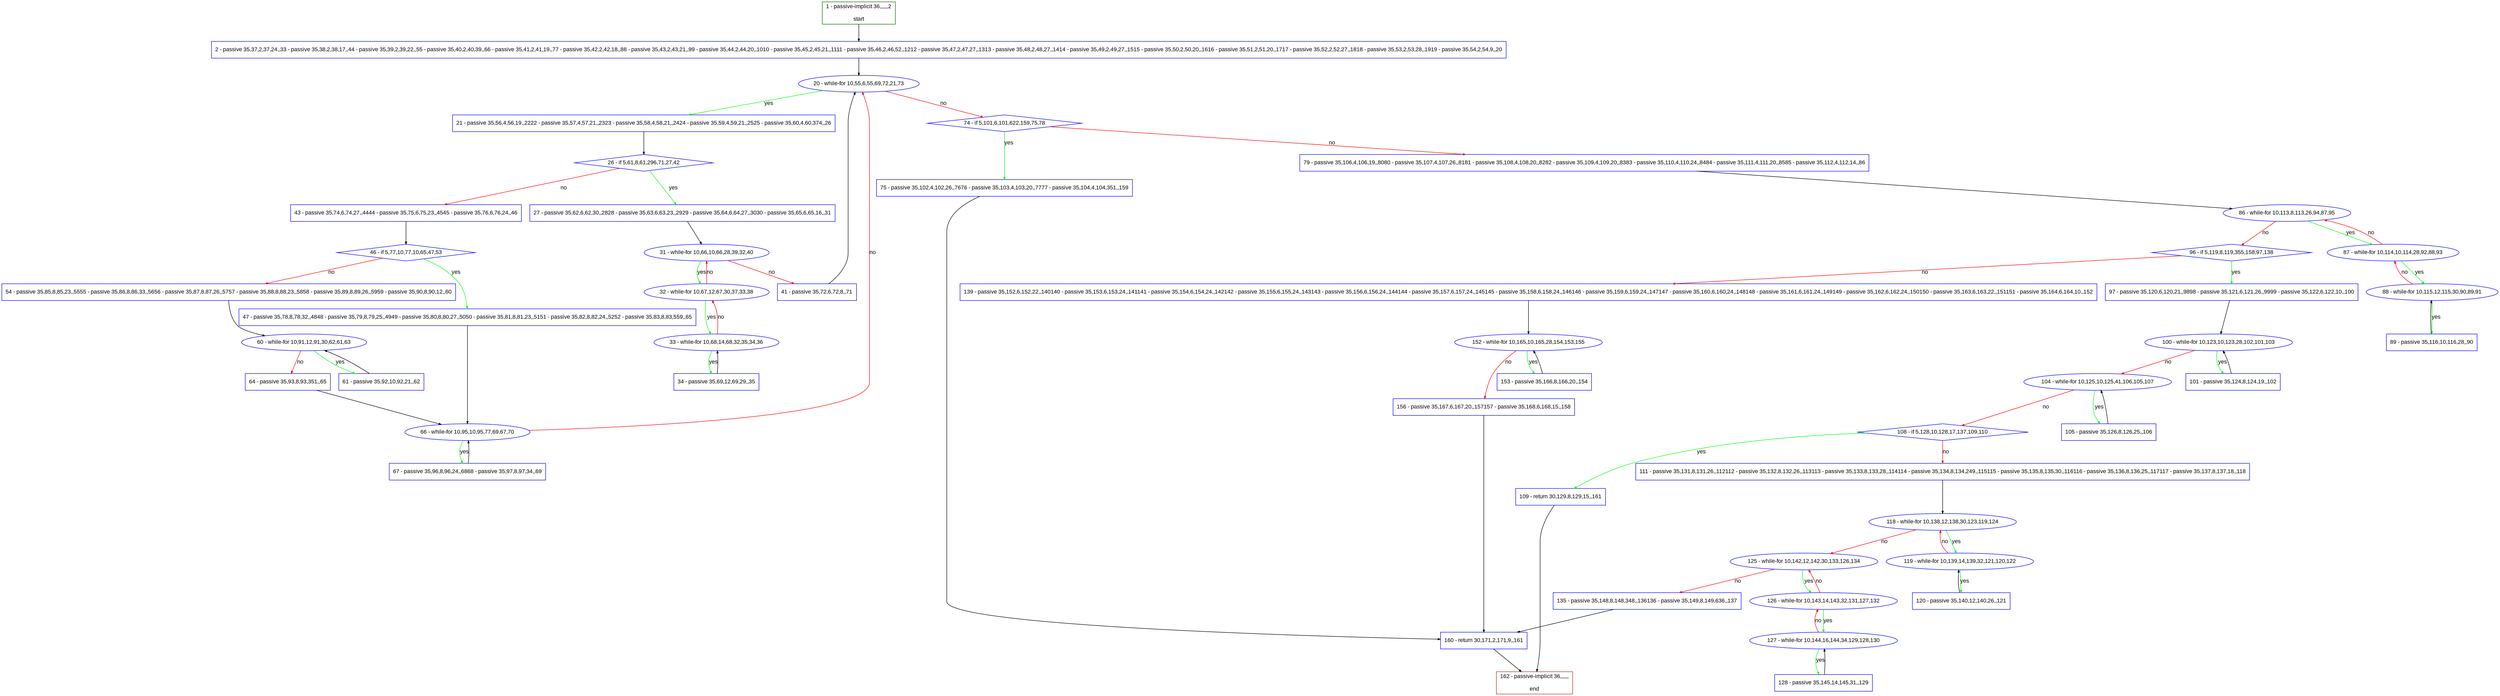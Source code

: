 digraph "" {
  graph [pack="true", label="", fontsize="12", packmode="clust", fontname="Arial", fillcolor="#FFFFCC", bgcolor="white", style="rounded,filled", compound="true"];
  node [node_initialized="no", label="", color="grey", fontsize="12", fillcolor="white", fontname="Arial", style="filled", shape="rectangle", compound="true", fixedsize="false"];
  edge [fontcolor="black", arrowhead="normal", arrowtail="none", arrowsize="0.5", ltail="", label="", color="black", fontsize="12", lhead="", fontname="Arial", dir="forward", compound="true"];
  __N1 [label="2 - passive 35,37,2,37,24,,33 - passive 35,38,2,38,17,,44 - passive 35,39,2,39,22,,55 - passive 35,40,2,40,39,,66 - passive 35,41,2,41,19,,77 - passive 35,42,2,42,18,,88 - passive 35,43,2,43,21,,99 - passive 35,44,2,44,20,,1010 - passive 35,45,2,45,21,,1111 - passive 35,46,2,46,52,,1212 - passive 35,47,2,47,27,,1313 - passive 35,48,2,48,27,,1414 - passive 35,49,2,49,27,,1515 - passive 35,50,2,50,20,,1616 - passive 35,51,2,51,20,,1717 - passive 35,52,2,52,27,,1818 - passive 35,53,2,53,28,,1919 - passive 35,54,2,54,9,,20", color="#0000ff", fillcolor="#ffffff", style="filled", shape="box"];
  __N2 [label="1 - passive-implicit 36,,,,,,2\n\nstart", color="#006400", fillcolor="#ffffff", style="filled", shape="box"];
  __N3 [label="20 - while-for 10,55,6,55,69,72,21,73", color="#0000ff", fillcolor="#ffffff", style="filled", shape="oval"];
  __N4 [label="21 - passive 35,56,4,56,19,,2222 - passive 35,57,4,57,21,,2323 - passive 35,58,4,58,21,,2424 - passive 35,59,4,59,21,,2525 - passive 35,60,4,60,374,,26", color="#0000ff", fillcolor="#ffffff", style="filled", shape="box"];
  __N5 [label="74 - if 5,101,6,101,622,159,75,78", color="#0000ff", fillcolor="#ffffff", style="filled", shape="diamond"];
  __N6 [label="26 - if 5,61,8,61,296,71,27,42", color="#0000ff", fillcolor="#ffffff", style="filled", shape="diamond"];
  __N7 [label="27 - passive 35,62,6,62,30,,2828 - passive 35,63,6,63,23,,2929 - passive 35,64,6,64,27,,3030 - passive 35,65,6,65,16,,31", color="#0000ff", fillcolor="#ffffff", style="filled", shape="box"];
  __N8 [label="43 - passive 35,74,6,74,27,,4444 - passive 35,75,6,75,23,,4545 - passive 35,76,6,76,24,,46", color="#0000ff", fillcolor="#ffffff", style="filled", shape="box"];
  __N9 [label="31 - while-for 10,66,10,66,28,39,32,40", color="#0000ff", fillcolor="#ffffff", style="filled", shape="oval"];
  __N10 [label="32 - while-for 10,67,12,67,30,37,33,38", color="#0000ff", fillcolor="#ffffff", style="filled", shape="oval"];
  __N11 [label="41 - passive 35,72,6,72,8,,71", color="#0000ff", fillcolor="#ffffff", style="filled", shape="box"];
  __N12 [label="33 - while-for 10,68,14,68,32,35,34,36", color="#0000ff", fillcolor="#ffffff", style="filled", shape="oval"];
  __N13 [label="34 - passive 35,69,12,69,29,,35", color="#0000ff", fillcolor="#ffffff", style="filled", shape="box"];
  __N14 [label="46 - if 5,77,10,77,10,65,47,53", color="#0000ff", fillcolor="#ffffff", style="filled", shape="diamond"];
  __N15 [label="47 - passive 35,78,8,78,32,,4848 - passive 35,79,8,79,25,,4949 - passive 35,80,8,80,27,,5050 - passive 35,81,8,81,23,,5151 - passive 35,82,8,82,24,,5252 - passive 35,83,8,83,559,,65", color="#0000ff", fillcolor="#ffffff", style="filled", shape="box"];
  __N16 [label="54 - passive 35,85,8,85,23,,5555 - passive 35,86,8,86,33,,5656 - passive 35,87,8,87,26,,5757 - passive 35,88,8,88,23,,5858 - passive 35,89,8,89,26,,5959 - passive 35,90,8,90,12,,60", color="#0000ff", fillcolor="#ffffff", style="filled", shape="box"];
  __N17 [label="66 - while-for 10,95,10,95,77,69,67,70", color="#0000ff", fillcolor="#ffffff", style="filled", shape="oval"];
  __N18 [label="60 - while-for 10,91,12,91,30,62,61,63", color="#0000ff", fillcolor="#ffffff", style="filled", shape="oval"];
  __N19 [label="61 - passive 35,92,10,92,21,,62", color="#0000ff", fillcolor="#ffffff", style="filled", shape="box"];
  __N20 [label="64 - passive 35,93,8,93,351,,65", color="#0000ff", fillcolor="#ffffff", style="filled", shape="box"];
  __N21 [label="67 - passive 35,96,8,96,24,,6868 - passive 35,97,8,97,34,,69", color="#0000ff", fillcolor="#ffffff", style="filled", shape="box"];
  __N22 [label="75 - passive 35,102,4,102,26,,7676 - passive 35,103,4,103,20,,7777 - passive 35,104,4,104,351,,159", color="#0000ff", fillcolor="#ffffff", style="filled", shape="box"];
  __N23 [label="79 - passive 35,106,4,106,19,,8080 - passive 35,107,4,107,26,,8181 - passive 35,108,4,108,20,,8282 - passive 35,109,4,109,20,,8383 - passive 35,110,4,110,24,,8484 - passive 35,111,4,111,20,,8585 - passive 35,112,4,112,14,,86", color="#0000ff", fillcolor="#ffffff", style="filled", shape="box"];
  __N24 [label="160 - return 30,171,2,171,9,,161", color="#0000ff", fillcolor="#ffffff", style="filled", shape="box"];
  __N25 [label="86 - while-for 10,113,8,113,26,94,87,95", color="#0000ff", fillcolor="#ffffff", style="filled", shape="oval"];
  __N26 [label="87 - while-for 10,114,10,114,28,92,88,93", color="#0000ff", fillcolor="#ffffff", style="filled", shape="oval"];
  __N27 [label="96 - if 5,119,8,119,355,158,97,138", color="#0000ff", fillcolor="#ffffff", style="filled", shape="diamond"];
  __N28 [label="88 - while-for 10,115,12,115,30,90,89,91", color="#0000ff", fillcolor="#ffffff", style="filled", shape="oval"];
  __N29 [label="89 - passive 35,116,10,116,28,,90", color="#0000ff", fillcolor="#ffffff", style="filled", shape="box"];
  __N30 [label="97 - passive 35,120,6,120,21,,9898 - passive 35,121,6,121,26,,9999 - passive 35,122,6,122,10,,100", color="#0000ff", fillcolor="#ffffff", style="filled", shape="box"];
  __N31 [label="139 - passive 35,152,6,152,22,,140140 - passive 35,153,6,153,24,,141141 - passive 35,154,6,154,24,,142142 - passive 35,155,6,155,24,,143143 - passive 35,156,6,156,24,,144144 - passive 35,157,6,157,24,,145145 - passive 35,158,6,158,24,,146146 - passive 35,159,6,159,24,,147147 - passive 35,160,6,160,24,,148148 - passive 35,161,6,161,24,,149149 - passive 35,162,6,162,24,,150150 - passive 35,163,6,163,22,,151151 - passive 35,164,6,164,10,,152", color="#0000ff", fillcolor="#ffffff", style="filled", shape="box"];
  __N32 [label="100 - while-for 10,123,10,123,28,102,101,103", color="#0000ff", fillcolor="#ffffff", style="filled", shape="oval"];
  __N33 [label="101 - passive 35,124,8,124,19,,102", color="#0000ff", fillcolor="#ffffff", style="filled", shape="box"];
  __N34 [label="104 - while-for 10,125,10,125,41,106,105,107", color="#0000ff", fillcolor="#ffffff", style="filled", shape="oval"];
  __N35 [label="105 - passive 35,126,8,126,25,,106", color="#0000ff", fillcolor="#ffffff", style="filled", shape="box"];
  __N36 [label="108 - if 5,128,10,128,17,137,109,110", color="#0000ff", fillcolor="#ffffff", style="filled", shape="diamond"];
  __N37 [label="109 - return 30,129,8,129,15,,161", color="#0000ff", fillcolor="#ffffff", style="filled", shape="box"];
  __N38 [label="111 - passive 35,131,8,131,26,,112112 - passive 35,132,8,132,26,,113113 - passive 35,133,8,133,28,,114114 - passive 35,134,8,134,249,,115115 - passive 35,135,8,135,30,,116116 - passive 35,136,8,136,25,,117117 - passive 35,137,8,137,18,,118", color="#0000ff", fillcolor="#ffffff", style="filled", shape="box"];
  __N39 [label="162 - passive-implicit 36,,,,,,\n\nend", color="#a52a2a", fillcolor="#ffffff", style="filled", shape="box"];
  __N40 [label="118 - while-for 10,138,12,138,30,123,119,124", color="#0000ff", fillcolor="#ffffff", style="filled", shape="oval"];
  __N41 [label="119 - while-for 10,139,14,139,32,121,120,122", color="#0000ff", fillcolor="#ffffff", style="filled", shape="oval"];
  __N42 [label="125 - while-for 10,142,12,142,30,133,126,134", color="#0000ff", fillcolor="#ffffff", style="filled", shape="oval"];
  __N43 [label="120 - passive 35,140,12,140,26,,121", color="#0000ff", fillcolor="#ffffff", style="filled", shape="box"];
  __N44 [label="126 - while-for 10,143,14,143,32,131,127,132", color="#0000ff", fillcolor="#ffffff", style="filled", shape="oval"];
  __N45 [label="135 - passive 35,148,8,148,348,,136136 - passive 35,149,8,149,636,,137", color="#0000ff", fillcolor="#ffffff", style="filled", shape="box"];
  __N46 [label="127 - while-for 10,144,16,144,34,129,128,130", color="#0000ff", fillcolor="#ffffff", style="filled", shape="oval"];
  __N47 [label="128 - passive 35,145,14,145,31,,129", color="#0000ff", fillcolor="#ffffff", style="filled", shape="box"];
  __N48 [label="152 - while-for 10,165,10,165,28,154,153,155", color="#0000ff", fillcolor="#ffffff", style="filled", shape="oval"];
  __N49 [label="153 - passive 35,166,8,166,20,,154", color="#0000ff", fillcolor="#ffffff", style="filled", shape="box"];
  __N50 [label="156 - passive 35,167,6,167,20,,157157 - passive 35,168,6,168,15,,158", color="#0000ff", fillcolor="#ffffff", style="filled", shape="box"];
  __N2 -> __N1 [arrowhead="normal", arrowtail="none", color="#000000", label="", dir="forward"];
  __N1 -> __N3 [arrowhead="normal", arrowtail="none", color="#000000", label="", dir="forward"];
  __N3 -> __N4 [arrowhead="normal", arrowtail="none", color="#00ff00", label="yes", dir="forward"];
  __N3 -> __N5 [arrowhead="normal", arrowtail="none", color="#ff0000", label="no", dir="forward"];
  __N4 -> __N6 [arrowhead="normal", arrowtail="none", color="#000000", label="", dir="forward"];
  __N6 -> __N7 [arrowhead="normal", arrowtail="none", color="#00ff00", label="yes", dir="forward"];
  __N6 -> __N8 [arrowhead="normal", arrowtail="none", color="#ff0000", label="no", dir="forward"];
  __N7 -> __N9 [arrowhead="normal", arrowtail="none", color="#000000", label="", dir="forward"];
  __N9 -> __N10 [arrowhead="normal", arrowtail="none", color="#00ff00", label="yes", dir="forward"];
  __N10 -> __N9 [arrowhead="normal", arrowtail="none", color="#ff0000", label="no", dir="forward"];
  __N9 -> __N11 [arrowhead="normal", arrowtail="none", color="#ff0000", label="no", dir="forward"];
  __N10 -> __N12 [arrowhead="normal", arrowtail="none", color="#00ff00", label="yes", dir="forward"];
  __N12 -> __N10 [arrowhead="normal", arrowtail="none", color="#ff0000", label="no", dir="forward"];
  __N12 -> __N13 [arrowhead="normal", arrowtail="none", color="#00ff00", label="yes", dir="forward"];
  __N13 -> __N12 [arrowhead="normal", arrowtail="none", color="#000000", label="", dir="forward"];
  __N11 -> __N3 [arrowhead="normal", arrowtail="none", color="#000000", label="", dir="forward"];
  __N8 -> __N14 [arrowhead="normal", arrowtail="none", color="#000000", label="", dir="forward"];
  __N14 -> __N15 [arrowhead="normal", arrowtail="none", color="#00ff00", label="yes", dir="forward"];
  __N14 -> __N16 [arrowhead="normal", arrowtail="none", color="#ff0000", label="no", dir="forward"];
  __N15 -> __N17 [arrowhead="normal", arrowtail="none", color="#000000", label="", dir="forward"];
  __N16 -> __N18 [arrowhead="normal", arrowtail="none", color="#000000", label="", dir="forward"];
  __N18 -> __N19 [arrowhead="normal", arrowtail="none", color="#00ff00", label="yes", dir="forward"];
  __N19 -> __N18 [arrowhead="normal", arrowtail="none", color="#000000", label="", dir="forward"];
  __N18 -> __N20 [arrowhead="normal", arrowtail="none", color="#ff0000", label="no", dir="forward"];
  __N20 -> __N17 [arrowhead="normal", arrowtail="none", color="#000000", label="", dir="forward"];
  __N17 -> __N3 [arrowhead="normal", arrowtail="none", color="#ff0000", label="no", dir="forward"];
  __N17 -> __N21 [arrowhead="normal", arrowtail="none", color="#00ff00", label="yes", dir="forward"];
  __N21 -> __N17 [arrowhead="normal", arrowtail="none", color="#000000", label="", dir="forward"];
  __N5 -> __N22 [arrowhead="normal", arrowtail="none", color="#00ff00", label="yes", dir="forward"];
  __N5 -> __N23 [arrowhead="normal", arrowtail="none", color="#ff0000", label="no", dir="forward"];
  __N22 -> __N24 [arrowhead="normal", arrowtail="none", color="#000000", label="", dir="forward"];
  __N23 -> __N25 [arrowhead="normal", arrowtail="none", color="#000000", label="", dir="forward"];
  __N25 -> __N26 [arrowhead="normal", arrowtail="none", color="#00ff00", label="yes", dir="forward"];
  __N26 -> __N25 [arrowhead="normal", arrowtail="none", color="#ff0000", label="no", dir="forward"];
  __N25 -> __N27 [arrowhead="normal", arrowtail="none", color="#ff0000", label="no", dir="forward"];
  __N26 -> __N28 [arrowhead="normal", arrowtail="none", color="#00ff00", label="yes", dir="forward"];
  __N28 -> __N26 [arrowhead="normal", arrowtail="none", color="#ff0000", label="no", dir="forward"];
  __N28 -> __N29 [arrowhead="normal", arrowtail="none", color="#00ff00", label="yes", dir="forward"];
  __N29 -> __N28 [arrowhead="normal", arrowtail="none", color="#000000", label="", dir="forward"];
  __N27 -> __N30 [arrowhead="normal", arrowtail="none", color="#00ff00", label="yes", dir="forward"];
  __N27 -> __N31 [arrowhead="normal", arrowtail="none", color="#ff0000", label="no", dir="forward"];
  __N30 -> __N32 [arrowhead="normal", arrowtail="none", color="#000000", label="", dir="forward"];
  __N32 -> __N33 [arrowhead="normal", arrowtail="none", color="#00ff00", label="yes", dir="forward"];
  __N33 -> __N32 [arrowhead="normal", arrowtail="none", color="#000000", label="", dir="forward"];
  __N32 -> __N34 [arrowhead="normal", arrowtail="none", color="#ff0000", label="no", dir="forward"];
  __N34 -> __N35 [arrowhead="normal", arrowtail="none", color="#00ff00", label="yes", dir="forward"];
  __N35 -> __N34 [arrowhead="normal", arrowtail="none", color="#000000", label="", dir="forward"];
  __N34 -> __N36 [arrowhead="normal", arrowtail="none", color="#ff0000", label="no", dir="forward"];
  __N36 -> __N37 [arrowhead="normal", arrowtail="none", color="#00ff00", label="yes", dir="forward"];
  __N36 -> __N38 [arrowhead="normal", arrowtail="none", color="#ff0000", label="no", dir="forward"];
  __N37 -> __N39 [arrowhead="normal", arrowtail="none", color="#000000", label="", dir="forward"];
  __N38 -> __N40 [arrowhead="normal", arrowtail="none", color="#000000", label="", dir="forward"];
  __N40 -> __N41 [arrowhead="normal", arrowtail="none", color="#00ff00", label="yes", dir="forward"];
  __N41 -> __N40 [arrowhead="normal", arrowtail="none", color="#ff0000", label="no", dir="forward"];
  __N40 -> __N42 [arrowhead="normal", arrowtail="none", color="#ff0000", label="no", dir="forward"];
  __N41 -> __N43 [arrowhead="normal", arrowtail="none", color="#00ff00", label="yes", dir="forward"];
  __N43 -> __N41 [arrowhead="normal", arrowtail="none", color="#000000", label="", dir="forward"];
  __N42 -> __N44 [arrowhead="normal", arrowtail="none", color="#00ff00", label="yes", dir="forward"];
  __N44 -> __N42 [arrowhead="normal", arrowtail="none", color="#ff0000", label="no", dir="forward"];
  __N42 -> __N45 [arrowhead="normal", arrowtail="none", color="#ff0000", label="no", dir="forward"];
  __N44 -> __N46 [arrowhead="normal", arrowtail="none", color="#00ff00", label="yes", dir="forward"];
  __N46 -> __N44 [arrowhead="normal", arrowtail="none", color="#ff0000", label="no", dir="forward"];
  __N46 -> __N47 [arrowhead="normal", arrowtail="none", color="#00ff00", label="yes", dir="forward"];
  __N47 -> __N46 [arrowhead="normal", arrowtail="none", color="#000000", label="", dir="forward"];
  __N45 -> __N24 [arrowhead="normal", arrowtail="none", color="#000000", label="", dir="forward"];
  __N31 -> __N48 [arrowhead="normal", arrowtail="none", color="#000000", label="", dir="forward"];
  __N48 -> __N49 [arrowhead="normal", arrowtail="none", color="#00ff00", label="yes", dir="forward"];
  __N49 -> __N48 [arrowhead="normal", arrowtail="none", color="#000000", label="", dir="forward"];
  __N48 -> __N50 [arrowhead="normal", arrowtail="none", color="#ff0000", label="no", dir="forward"];
  __N50 -> __N24 [arrowhead="normal", arrowtail="none", color="#000000", label="", dir="forward"];
  __N24 -> __N39 [arrowhead="normal", arrowtail="none", color="#000000", label="", dir="forward"];
}
